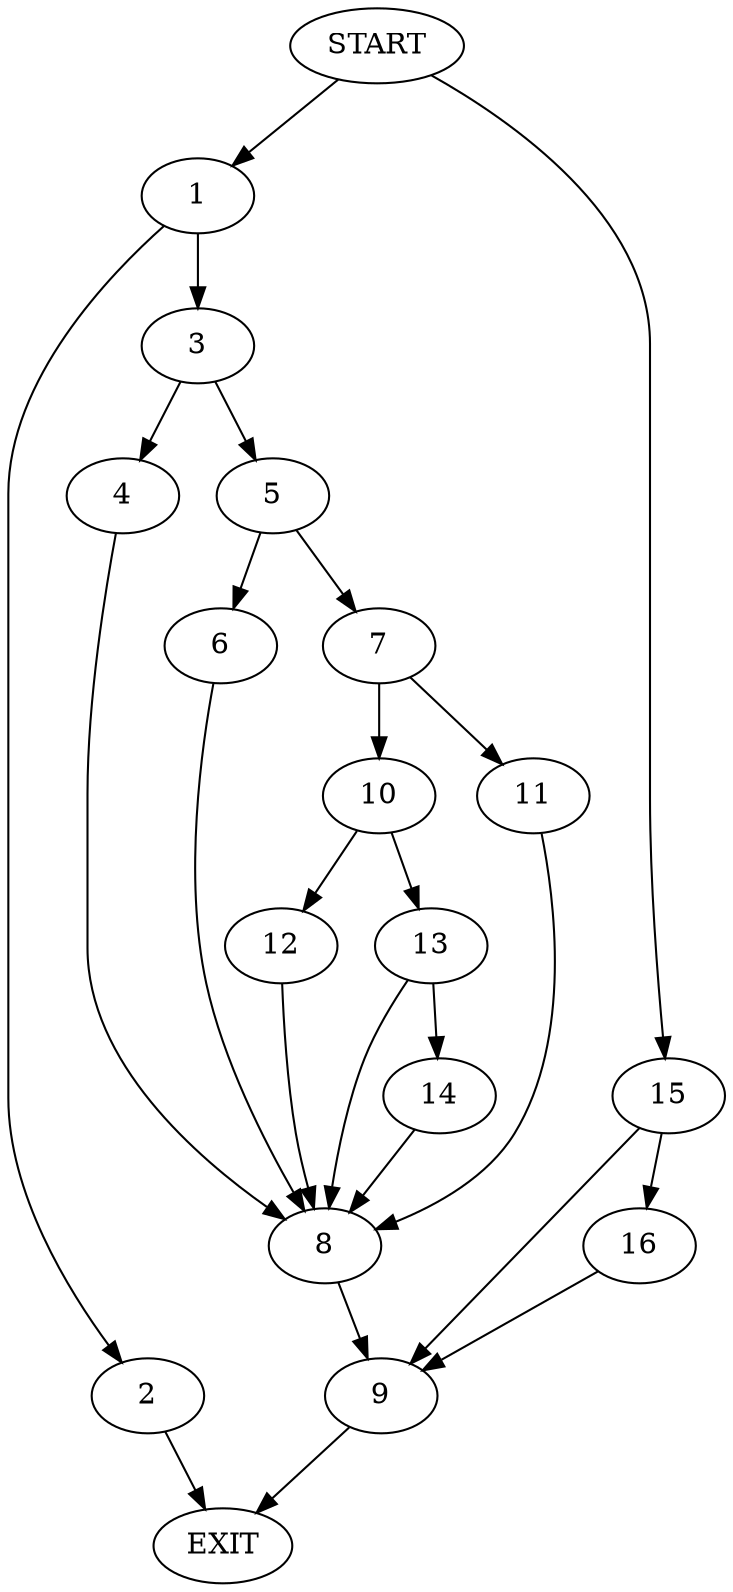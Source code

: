 digraph {
0 [label="START"]
17 [label="EXIT"]
0 -> 1
1 -> 2
1 -> 3
3 -> 4
3 -> 5
2 -> 17
5 -> 6
5 -> 7
4 -> 8
8 -> 9
6 -> 8
7 -> 10
7 -> 11
11 -> 8
10 -> 12
10 -> 13
12 -> 8
13 -> 14
13 -> 8
14 -> 8
9 -> 17
0 -> 15
15 -> 9
15 -> 16
16 -> 9
}
